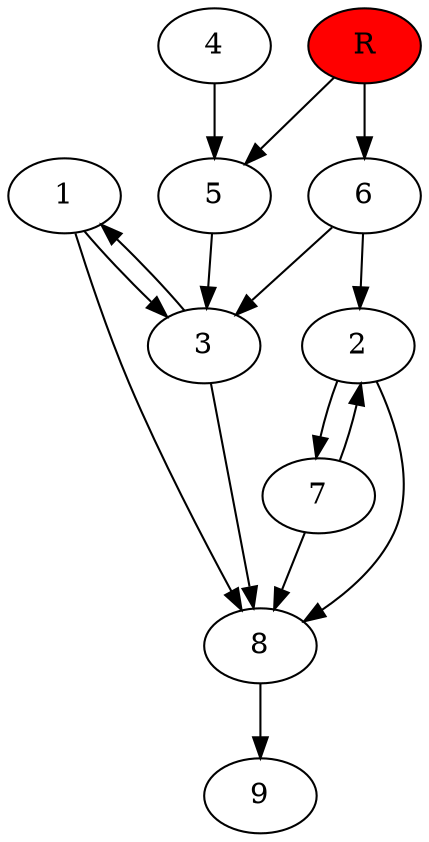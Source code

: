 digraph prb40811 {
	1
	2
	3
	4
	5
	6
	7
	8
	R [fillcolor="#ff0000" style=filled]
	1 -> 3
	1 -> 8
	2 -> 7
	2 -> 8
	3 -> 1
	3 -> 8
	4 -> 5
	5 -> 3
	6 -> 2
	6 -> 3
	7 -> 2
	7 -> 8
	8 -> 9
	R -> 5
	R -> 6
}
